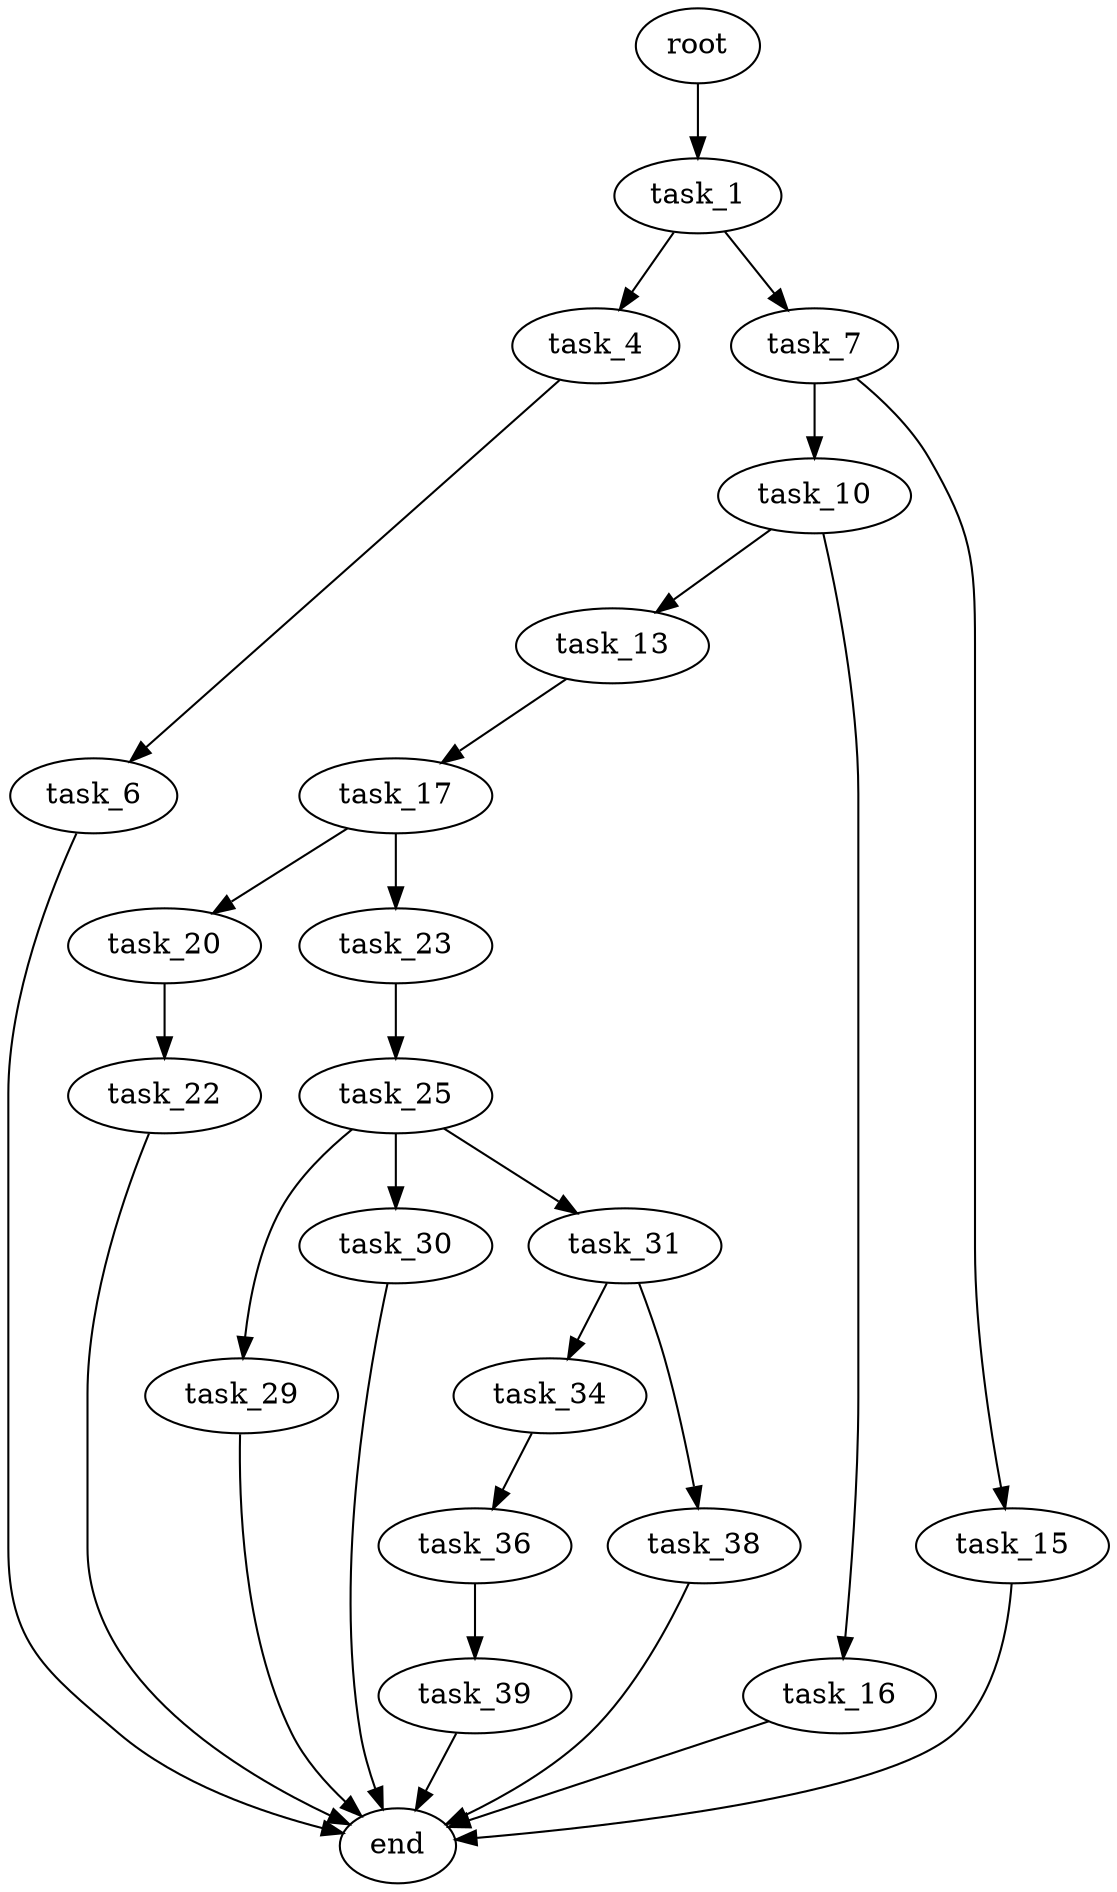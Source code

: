digraph G {
  root [size="0.000000"];
  task_1 [size="12372799703.000000"];
  task_4 [size="549755813888.000000"];
  task_6 [size="11542121374.000000"];
  task_7 [size="28377648777.000000"];
  task_10 [size="6688586750.000000"];
  task_13 [size="204627482094.000000"];
  task_15 [size="34926365584.000000"];
  task_16 [size="31236562934.000000"];
  task_17 [size="1312470492760.000000"];
  task_20 [size="1073741824000.000000"];
  task_22 [size="155148815799.000000"];
  task_23 [size="28991029248.000000"];
  task_25 [size="382255611207.000000"];
  task_29 [size="3513142401.000000"];
  task_30 [size="16915452960.000000"];
  task_31 [size="8589934592.000000"];
  task_34 [size="139980132343.000000"];
  task_36 [size="7148206215.000000"];
  task_38 [size="28169733770.000000"];
  task_39 [size="269004025527.000000"];
  end [size="0.000000"];

  root -> task_1 [size="1.000000"];
  task_1 -> task_4 [size="411041792.000000"];
  task_1 -> task_7 [size="411041792.000000"];
  task_4 -> task_6 [size="536870912.000000"];
  task_6 -> end [size="1.000000"];
  task_7 -> task_10 [size="536870912.000000"];
  task_7 -> task_15 [size="536870912.000000"];
  task_10 -> task_13 [size="209715200.000000"];
  task_10 -> task_16 [size="209715200.000000"];
  task_13 -> task_17 [size="134217728.000000"];
  task_15 -> end [size="1.000000"];
  task_16 -> end [size="1.000000"];
  task_17 -> task_20 [size="838860800.000000"];
  task_17 -> task_23 [size="838860800.000000"];
  task_20 -> task_22 [size="838860800.000000"];
  task_22 -> end [size="1.000000"];
  task_23 -> task_25 [size="75497472.000000"];
  task_25 -> task_29 [size="411041792.000000"];
  task_25 -> task_30 [size="411041792.000000"];
  task_25 -> task_31 [size="411041792.000000"];
  task_29 -> end [size="1.000000"];
  task_30 -> end [size="1.000000"];
  task_31 -> task_34 [size="33554432.000000"];
  task_31 -> task_38 [size="33554432.000000"];
  task_34 -> task_36 [size="209715200.000000"];
  task_36 -> task_39 [size="679477248.000000"];
  task_38 -> end [size="1.000000"];
  task_39 -> end [size="1.000000"];
}
